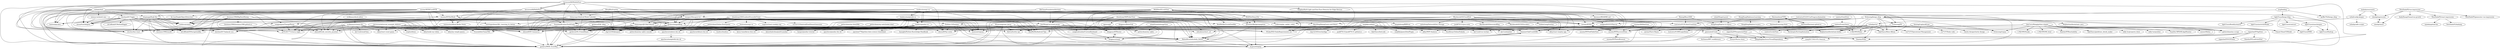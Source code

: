 digraph G {
"evilbinary/scheme-lib" -> "PLQin/FED-DailyRequirements.txt"
"evilbinary/scheme-lib" -> "q191201771/starry-night"
"evilbinary/scheme-lib" -> "RealMoMo/Android-Tips"
"evilbinary/scheme-lib" -> "elizond0/web_security_practice"
"evilbinary/scheme-lib" -> "chuchur/kui-react"
"evilbinary/scheme-lib" -> "gytdove/iOS_FriendShare"
"evilbinary/scheme-lib" -> "gytdove/WEB_GrowWay"
"evilbinary/scheme-lib" -> "kev1nzh/qinker"
"evilbinary/scheme-lib" -> "kev1nzh/vue-wechat"
"evilbinary/scheme-lib" -> "iiiCeBlink/ZSNavigationBar"
"evilbinary/scheme-lib" -> "elizond0/M-Commerce"
"evilbinary/scheme-lib" -> "jdlzy/WIFI-Analysis"
"evilbinary/scheme-lib" -> "ddzy/react-count-game"
"evilbinary/scheme-lib" -> "liweimin1996/xiaoAI"
"evilbinary/scheme-lib" -> "kev1nzh/small-koa"
"ruibaby/halo" -> "songpanpan/ChangePhone"
"ruibaby/halo" -> "leochan2017/zgjm"
"ruibaby/halo" -> "hmhuo/pip-plus"
"ruibaby/halo" -> "zhupingqi/RuiJi.Net"
"ruibaby/halo" -> "weiforce/coinex"
"ruibaby/halo" -> "leochan2017/p2pcalc-xcx"
"ruibaby/halo" -> "chuchur/kui-react"
"ruibaby/halo" -> "aizuzi/FastAdapter"
"ruibaby/halo" -> "iiiCeBlink/ZSNavigationBar"
"ruibaby/halo" -> "unseim/WYNetWork"
"ruibaby/halo" -> "matrixgardener/ML_Learning_In_Action" ["e"=1]
"ruibaby/halo" -> "liweimin1996/xiaoAI"
"ruibaby/halo" -> "q191201771/starry-night"
"ruibaby/halo" -> "weison-tech/yii2-cms"
"ruibaby/halo" -> "gytdove/WEB_GrowWay"
"weison-tech/yii2-cms" -> "weiforce/coinex"
"weison-tech/yii2-cms" -> "aizuzi/FastAdapter"
"samlss/ClockView" -> "samlss/FunnyViews"
"liweimin1996/BigDataMining" -> "liweimin1996/xiaoAI"
"liweimin1996/BigDataMining" -> "liweimin1996/liweimin1996.github.io"
"liweimin1996/BigDataMining" -> "gytdove/WEB_GrowWay"
"liweimin1996/BigDataMining" -> "elizond0/M-Commerce"
"liweimin1996/BigDataMining" -> "chuchur/kui-react"
"liweimin1996/BigDataMining" -> "elizond0/web_security_practice"
"liweimin1996/BigDataMining" -> "weiforce/coinex"
"teadocs/numpy-cn" -> "teadocs/matplotlib-cn"
"teadocs/numpy-cn" -> "teadocs/pandas-cn"
"teadocs/numpy-cn" -> "lisniuse/reqman"
"teadocs/numpy-cn" -> "fakeYanss/Hexo-Album"
"teadocs/numpy-cn" -> "BestDingSheng/Learn-and-Share"
"teadocs/numpy-cn" -> "lsxlsxxslxsl/Read-Books-Notes" ["e"=1]
"teadocs/numpy-cn" -> "gytdove/WEB_GrowWay"
"teadocs/numpy-cn" -> "petterobam/my-scrapy" ["e"=1]
"teadocs/numpy-cn" -> "unseim/WYNetWork"
"teadocs/numpy-cn" -> "gytdove/langxdBlog"
"teadocs/numpy-cn" -> "songjian925/TCPServer" ["e"=1]
"teadocs/numpy-cn" -> "HechengLi/SortingAnimation"
"teadocs/numpy-cn" -> "gytdove/iOS_FriendShare"
"teadocs/numpy-cn" -> "chenyongci/JD-Mall-Master"
"teadocs/numpy-cn" -> "Echosong/ES"
"teadocs/pandas-cn" -> "teadocs/matplotlib-cn"
"teadocs/pandas-cn" -> "teadocs/numpy-cn"
"teadocs/pandas-cn" -> "apachecn/sklearn-doc-zh" ["e"=1]
"teadocs/pandas-cn" -> "datawhalechina/joyful-pandas" ["e"=1]
"teadocs/pandas-cn" -> "hangsz/pandas-tutorial" ["e"=1]
"teadocs/pandas-cn" -> "teadocs/teadocs"
"teadocs/pandas-cn" -> "apachecn/pandas-doc-zh" ["e"=1]
"teadocs/pandas-cn" -> "apachecn/seaborn-doc-zh"
"teadocs/pandas-cn" -> "jaystone776/python-data-science-cheatsheet" ["e"=1]
"teadocs/pandas-cn" -> "liyangbit/Python-Knowledge-Handbook" ["e"=1]
"teadocs/pandas-cn" -> "keras-team/keras-docs-zh" ["e"=1]
"Yoshino-UI/Yoshino" -> "gytdove/WEB_GrowWay"
"Yoshino-UI/Yoshino" -> "MelonRice/zhihudaily_flutter"
"Yoshino-UI/Yoshino" -> "liugene/linkphp"
"Yoshino-UI/Yoshino" -> "leochan2017/p2pcalc-xcx"
"Yoshino-UI/Yoshino" -> "chg122345/jleopard"
"Yoshino-UI/Yoshino" -> "elizond0/M-Commerce"
"Yoshino-UI/Yoshino" -> "SummerOak/CrashSDK"
"Yoshino-UI/Yoshino" -> "elizond0/Vps-notes"
"Yoshino-UI/Yoshino" -> "q191201771/starry-night"
"Yoshino-UI/Yoshino" -> "lisniuse/reqman"
"sxfad/porter" -> "HechengLi/SortingAnimation"
"sxfad/porter" -> "L-WJ1995/Slider"
"sxfad/porter" -> "MaiJiantian/blockchain-kotlin"
"sxfad/porter" -> "RealMoMo/Android-Tips"
"sxfad/porter" -> "PLQin/FED-DailyRequirements.txt"
"sxfad/porter" -> "KelvinZx/sfcn-opi"
"sxfad/porter" -> "fakeYanss/Hexo-Album"
"sxfad/porter" -> "petterobam/my-scrapy" ["e"=1]
"sxfad/porter" -> "gytdove/WEB_GrowWay"
"sxfad/porter" -> "Daintly/DYKit"
"sxfad/porter" -> "pikapikapikachuuu/VisualDependency"
"sxfad/porter" -> "Chasel-Shao/CSModel" ["e"=1]
"sxfad/porter" -> "chg122345/jleopard"
"sxfad/porter" -> "jdlzy/WIFI-Analysis"
"sxfad/porter" -> "liugene/linkphp"
"evilbinary/duck-editor" -> "evilbinary/scheme-lib"
"MengRao/tcpshm" -> "gytdove/WEB_GrowWay"
"MengRao/tcpshm" -> "RealMoMo/Android-Tips"
"MengRao/tcpshm" -> "chg122345/jleopard"
"MengRao/tcpshm" -> "TraceabilityChain/TAC"
"MengRao/tcpshm" -> "liugene/linkphp"
"MengRao/tcpshm" -> "chuchur/kui-react"
"MengRao/tcpshm" -> "PLQin/FED-DailyRequirements.txt"
"MengRao/tcpshm" -> "SummerOak/CrashSDK"
"MengRao/tcpshm" -> "elizond0/web_security_practice"
"MengRao/tcpshm" -> "gytdove/langxdBlog"
"MengRao/tcpshm" -> "elizond0/M-Commerce"
"MengRao/tcpshm" -> "MelonRice/zhihudaily_flutter"
"MengRao/tcpshm" -> "liweimin1996/xiaoAI"
"MengRao/tcpshm" -> "gytdove/iOS_FriendShare"
"MengRao/tcpshm" -> "chenyongci/Android-Week-Calendar"
"duanhong169/GradientDrawableTuner" -> "matrixgardener/ML_Learning_In_Action" ["e"=1]
"duanhong169/GradientDrawableTuner" -> "sugarac/react-cnodejs.org" ["e"=1]
"duanhong169/GradientDrawableTuner" -> "lisniuse/numpy-cn"
"duanhong169/GradientDrawableTuner" -> "succlz123/AndroidPixelDimenGenerator" ["e"=1]
"duanhong169/GradientDrawableTuner" -> "petterobam/my-sqlite-console"
"duanhong169/GradientDrawableTuner" -> "chg122345/jleopard"
"duanhong169/GradientDrawableTuner" -> "MelonRice/zhihudaily_flutter"
"duanhong169/GradientDrawableTuner" -> "petterobam/Online-Powerpoint"
"duanhong169/GradientDrawableTuner" -> "gytdove/WEB_GrowWay"
"duanhong169/GradientDrawableTuner" -> "JserWang/vue-event-proxy"
"duanhong169/GradientDrawableTuner" -> "lisniuse/reqman"
"duanhong169/GradientDrawableTuner" -> "petterobam/my-sqlite"
"duanhong169/GradientDrawableTuner" -> "elizond0/M-Commerce"
"duanhong169/GradientDrawableTuner" -> "gytdove/langxdBlog"
"duanhong169/GradientDrawableTuner" -> "RealMoMo/Android-Tips"
"sxfad/config-keeper" -> "sxfad/porter"
"sxfad/config-keeper" -> "sxfad/gradle-scripts"
"BlackmodeN/iCloudDisk" -> "BlackmodeN/AwesomeBlog"
"BlackmodeN/iCloudDisk" -> "BlackmodeN/CSVEncoders"
"BlackmodeN/iCloudDisk" -> "GoldenLiang/toutiao"
"BlackmodeN/iCloudDisk" -> "MaiJiantian/blockchain-kotlin"
"BlackmodeN/iCloudDisk" -> "gytdove/WEB_GrowWay"
"BlackmodeN/iCloudDisk" -> "gytdove/iOS_FriendShare"
"BlackmodeN/iCloudDisk" -> "zsmj2017/SGI-STL-Sources"
"BlackmodeN/iCloudDisk" -> "KelvinZx/sfcn-opi"
"BlackmodeN/iCloudDisk" -> "PLQin/FED-DailyRequirements.txt"
"BlackmodeN/iCloudDisk" -> "chenyongci/JD-Mall-Master"
"BlackmodeN/iCloudDisk" -> "ddzy/react-employ-app"
"BlackmodeN/iCloudDisk" -> "liweimin1996/xiaoAI"
"BlackmodeN/iCloudDisk" -> "SummerOak/CrashSDK"
"BlackmodeN/iCloudDisk" -> "quhailong/NetworkDisk_Storage" ["e"=1]
"BlackmodeN/iCloudDisk" -> "jack870131/java-note"
"leochan2017/zgjm" -> "leochan2017/p2pcalc-xcx"
"leochan2017/zgjm" -> "chuchur/kui-react"
"leochan2017/zgjm" -> "iiiCeBlink/ZSNavigationBar"
"leochan2017/zgjm" -> "aizuzi/FastAdapter"
"leochan2017/zgjm" -> "gytdove/WEB_GrowWay"
"leochan2017/zgjm" -> "liweimin1996/xiaoAI"
"leochan2017/zgjm" -> "chg122345/jleopard"
"leochan2017/zgjm" -> "elizond0/M-Commerce"
"leochan2017/zgjm" -> "iiiCeBlink/ICMethodDigger"
"leochan2017/zgjm" -> "TraceabilityChain/TAC"
"leochan2017/zgjm" -> "weiforce/coinex"
"leochan2017/zgjm" -> "lisniuse/reqman"
"leochan2017/zgjm" -> "hmhuo/pip-plus"
"leochan2017/zgjm" -> "MelonRice/zhihudaily_flutter"
"leochan2017/zgjm" -> "q191201771/starry-night"
"zhupingqi/RuiJi.Net" -> "iiiCeBlink/ZSNavigationBar"
"zhupingqi/RuiJi.Net" -> "hmhuo/pip-plus"
"zhupingqi/RuiJi.Net" -> "chuchur/kui-react"
"zhupingqi/RuiJi.Net" -> "MelonRice/zhihudaily_flutter"
"zhupingqi/RuiJi.Net" -> "songpanpan/ChangePhone"
"zhupingqi/RuiJi.Net" -> "leochan2017/p2pcalc-xcx"
"zhupingqi/RuiJi.Net" -> "gytdove/WEB_GrowWay"
"zhupingqi/RuiJi.Net" -> "weiforce/coinex"
"zhupingqi/RuiJi.Net" -> "q191201771/starry-night"
"zhupingqi/RuiJi.Net" -> "SummerOak/CrashSDK"
"zhupingqi/RuiJi.Net" -> "elizond0/M-Commerce"
"zhupingqi/RuiJi.Net" -> "liweimin1996/xiaoAI"
"zhupingqi/RuiJi.Net" -> "elizond0/web_security_practice"
"zhupingqi/RuiJi.Net" -> "TraceabilityChain/TAC"
"zhupingqi/RuiJi.Net" -> "aizuzi/FastAdapter"
"HitChainFoundation/hitchain" -> "liugene/linkphp"
"HitChainFoundation/hitchain" -> "unseim/WYKit"
"HitChainFoundation/hitchain" -> "xiaogan18/msgserver"
"HitChainFoundation/hitchain" -> "JserWang/vue-event-proxy"
"HitChainFoundation/hitchain" -> "Jasonnor/Backpropagation"
"HitChainFoundation/hitchain" -> "gytdove/langxdBlog"
"HitChainFoundation/hitchain" -> "weiforce/coinex"
"becauseofAI/MobileFace" -> "becauseofAI/HelloFace"
"becauseofAI/MobileFace" -> "SummerOak/CrashSDK"
"becauseofAI/MobileFace" -> "liugene/linkphp"
"becauseofAI/MobileFace" -> "gytdove/WEB_GrowWay"
"becauseofAI/MobileFace" -> "xiaogan18/msgserver"
"becauseofAI/MobileFace" -> "SunshineBrother/SwiftTools"
"becauseofAI/MobileFace" -> "MelonRice/zhihudaily_flutter"
"becauseofAI/MobileFace" -> "liweimin1996/xiaoAI"
"becauseofAI/MobileFace" -> "chuchur/kui-react"
"becauseofAI/MobileFace" -> "aizuzi/FastAdapter"
"becauseofAI/MobileFace" -> "elizond0/Vps-notes"
"becauseofAI/MobileFace" -> "hmhuo/pip-plus"
"becauseofAI/MobileFace" -> "YonghaoHe/A-Light-and-Fast-Face-Detector-for-Edge-Devices" ["e"=1]
"becauseofAI/MobileFace" -> "PLQin/FED-DailyRequirements.txt"
"becauseofAI/MobileFace" -> "chenyongci/Android-Week-Calendar"
"duanhong169/PickerView" -> "dingpuyu/XTRouter"
"duanhong169/PickerView" -> "dingpuyu/xiaoji"
"duanhong169/PickerView" -> "LiuLiuLiuYC/YCAutoTrackTool"
"duanhong169/PickerView" -> "SummerOak/CrashSDK"
"duanhong169/PickerView" -> "MelonRice/zhihudaily_flutter"
"duanhong169/PickerView" -> "opensug/js"
"duanhong169/PickerView" -> "wktadmin/short_url"
"duanhong169/PickerView" -> "dingpuyu/WaterFall" ["e"=1]
"duanhong169/PickerView" -> "Yoshino-UI/Yoshino"
"duanhong169/PickerView" -> "yukasang/py_spider_codes"
"duanhong169/PickerView" -> "RealMoMo/CircleFloatBar"
"duanhong169/PickerView" -> "songpanpan/ChangePhone"
"duanhong169/PickerView" -> "unseim/WYPasswordView"
"duanhong169/PickerView" -> "conghuahuadan/CustomKeyboard"
"duanhong169/PickerView" -> "q191201771/starry-night"
"BestDingSheng/Learn-and-Share" -> "PLQin/FED-DailyRequirements.txt"
"Echosong/beego_blog" -> "Echosong/ES"
"Echosong/beego_blog" -> "Echosong/wxpay"
"Echosong/beego_blog" -> "MaiJiantian/blockchain-kotlin"
"Echosong/beego_blog" -> "HechengLi/SortingAnimation"
"Echosong/beego_blog" -> "Chasel-Shao/CSModel" ["e"=1]
"Echosong/beego_blog" -> "MaiJiantian/blockchain--java"
"Echosong/beego_blog" -> "fakeYanss/Hexo-Album"
"Echosong/beego_blog" -> "gytdove/WEB_GrowWay"
"Echosong/beego_blog" -> "lisniuse/reqman"
"Echosong/beego_blog" -> "petterobam/my-scrapy" ["e"=1]
"Echosong/beego_blog" -> "songjian925/TCPServer" ["e"=1]
"Echosong/beego_blog" -> "gytdove/iOS_FriendShare"
"Echosong/beego_blog" -> "L-WJ1995/Slider"
"Echosong/beego_blog" -> "BestDingSheng/Learn-and-Share"
"Echosong/beego_blog" -> "PLQin/FED-DailyRequirements.txt"
"HLearning/unet_keras" -> "chg122345/jleopard"
"HLearning/unet_keras" -> "gytdove/WEB_GrowWay"
"HLearning/unet_keras" -> "lisniuse/reqman"
"HLearning/unet_keras" -> "PLQin/FED-DailyRequirements.txt"
"HLearning/unet_keras" -> "RealMoMo/Android-Tips"
"HLearning/unet_keras" -> "KelvinZx/sfcn-opi"
"HLearning/unet_keras" -> "gytdove/iOS_FriendShare"
"HLearning/unet_keras" -> "TraceabilityChain/TAC"
"HLearning/unet_keras" -> "MaiJiantian/blockchain-kotlin"
"HLearning/unet_keras" -> "liugene/linkphp"
"HLearning/unet_keras" -> "elizond0/M-Commerce"
"Jasonnor/Backpropagation" -> "gytdove/WEB_GrowWay"
"Jasonnor/Backpropagation" -> "liugene/linkphp"
"SummerOak/CrashSDK" -> "MelonRice/zhihudaily_flutter"
"SummerOak/CrashSDK" -> "liugene/linkphp"
"becauseofAI/HelloFace" -> "becauseofAI/MobileFace"
"becauseofAI/HelloFace" -> "hmhuo/pip-plus"
"becauseofAI/HelloFace" -> "SummerOak/CrashSDK"
"becauseofAI/HelloFace" -> "MelonRice/zhihudaily_flutter"
"becauseofAI/HelloFace" -> "liugene/linkphp"
"becauseofAI/HelloFace" -> "chuchur/kui-react"
"becauseofAI/HelloFace" -> "gytdove/WEB_GrowWay"
"becauseofAI/HelloFace" -> "xiaogan18/msgserver"
"becauseofAI/HelloFace" -> "SunshineBrother/SwiftTools"
"becauseofAI/HelloFace" -> "Jasonnor/Backpropagation"
"becauseofAI/HelloFace" -> "aizuzi/FastAdapter"
"becauseofAI/HelloFace" -> "q191201771/starry-night"
"becauseofAI/HelloFace" -> "liweimin1996/xiaoAI"
"becauseofAI/HelloFace" -> "elizond0/M-Commerce"
"becauseofAI/HelloFace" -> "gytdove/langxdBlog"
"unseim/WYNetWork" -> "lsxlsxxslxsl/Read-Books-Notes" ["e"=1]
"unseim/WYNetWork" -> "weiforce/coinex"
"unseim/WYNetWork" -> "unseim/WYKit"
"unseim/WYNetWork" -> "aizuzi/FastAdapter"
"xiaogan18/msgserver" -> "liugene/linkphp"
"xiaogan18/msgserver" -> "SummerOak/CrashSDK"
"xiaogan18/msgserver" -> "MelonRice/zhihudaily_flutter"
"xiaogan18/msgserver" -> "gytdove/WEB_GrowWay"
"xiaogan18/msgserver" -> "chg122345/jleopard"
"xiaogan18/msgserver" -> "lisniuse/reqman"
"xiaogan18/msgserver" -> "Yoshino-UI/Yoshino"
"xiaogan18/msgserver" -> "chenyongci/JD-Mall-Master"
"xiaogan18/msgserver" -> "gytdove/iOS_FriendShare"
"xiaogan18/msgserver" -> "elizond0/Vps-notes"
"xiaogan18/msgserver" -> "elizond0/M-Commerce"
"xiaogan18/msgserver" -> "chuchur/kui-react"
"xiaogan18/msgserver" -> "gytdove/langxdBlog"
"xiaogan18/msgserver" -> "RealMoMo/Android-Tips"
"xiaogan18/msgserver" -> "leochan2017/p2pcalc-xcx"
"MQZHot/DaisyNet" -> "SunshineBrother/SwiftTools"
"MQZHot/DaisyNet" -> "Jasonnor/Backpropagation"
"MQZHot/DaisyNet" -> "MQZHot/ZCycleView"
"MQZHot/DaisyNet" -> "liangdahong/BMScan" ["e"=1]
"MQZHot/ZCycleView" -> "MQZHot/DaisyNet"
"MQZHot/ZCycleView" -> "dingpuyu/xiaoji"
"MQZHot/ZCycleView" -> "dingpuyu/XTRouter"
"MQZHot/ZCycleView" -> "RealMoMo/CircleFloatBar"
"MQZHot/ZCycleView" -> "conghuahuadan/CustomKeyboard"
"MQZHot/ZCycleView" -> "Jasonnor/README.md"
"MQZHot/ZCycleView" -> "SummerOak/CrashSDK"
"MQZHot/ZCycleView" -> "SunshineBrother/SwiftTools"
"MQZHot/ZCycleView" -> "JserWang/vue-event-proxy"
"MQZHot/ZCycleView" -> "elizond0/M-Commerce"
"MQZHot/ZCycleView" -> "weiforce/coinex"
"MQZHot/ZCycleView" -> "liugene/linkphp"
"MQZHot/ZCycleView" -> "gytdove/WEB_GrowWay"
"MQZHot/ZCycleView" -> "wktadmin/short_url"
"MQZHot/ZCycleView" -> "unseim/WYKit"
"Baiang/ReactSSR" -> "LiuLiuLiuYC/YCAutoTrackTool"
"Baiang/ReactSSR" -> "yukasang/py_spider_codes"
"Baiang/ReactSSR" -> "HongHongMak/we-to-mjava"
"Echosong/ES" -> "MaiJiantian/blockchain-kotlin"
"Echosong/ES" -> "Echosong/wxpay"
"HongHongMak/moocLearning" -> "HongHongMak/we-to-java"
"HongHongMak/moocLearning" -> "HongHongMak/we-to-mjava"
"JserWang/vue-event-proxy" -> "liugene/linkphp"
"JserWang/vue-event-proxy" -> "elizond0/M-Commerce"
"JserWang/vue-event-proxy" -> "gytdove/WEB_GrowWay"
"JserWang/vue-event-proxy" -> "petterobam/my-sqlite"
"JserWang/vue-event-proxy" -> "SummerOak/CrashSDK"
"JserWang/vue-event-proxy" -> "dingpuyu/xiaoji"
"JserWang/vue-event-proxy" -> "conghuahuadan/CustomKeyboard"
"JserWang/vue-event-proxy" -> "dingpuyu/XTRouter"
"JserWang/vue-event-proxy" -> "chuchur/kui-react"
"JserWang/vue-event-proxy" -> "MelonRice/zhihudaily_flutter"
"JserWang/vue-event-proxy" -> "elizond0/Vps-notes"
"JserWang/vue-event-proxy" -> "petterobam/my-sqlite-console"
"JserWang/vue-event-proxy" -> "wktadmin/short_url"
"JserWang/vue-event-proxy" -> "elizond0/web_security_practice"
"JserWang/vue-event-proxy" -> "chg122345/jleopard"
"LiuLiuLiuYC/LYCCarProgressAnimation" -> "LiuLiuLiuYC/RNLoginDemo"
"LiuLiuLiuYC/LYCCarProgressAnimation" -> "LiuLiuLiuYC/YCAutoTrackTool"
"LiuLiuLiuYC/YCAutoTrackTool" -> "LiuLiuLiuYC/RNLoginDemo"
"MelonRice/zhihudaily_flutter" -> "liugene/linkphp"
"MelonRice/zhihudaily_flutter" -> "SummerOak/CrashSDK"
"MelonRice/zhihudaily_flutter" -> "gytdove/WEB_GrowWay"
"SunshineBrother/SwiftTools" -> "SummerOak/CrashSDK"
"SunshineBrother/SwiftTools" -> "MelonRice/zhihudaily_flutter"
"SunshineBrother/SwiftTools" -> "liugene/linkphp"
"SunshineBrother/SwiftTools" -> "gytdove/WEB_GrowWay"
"SunshineBrother/SwiftTools" -> "chg122345/jleopard"
"SunshineBrother/SwiftTools" -> "q191201771/starry-night"
"SunshineBrother/SwiftTools" -> "elizond0/M-Commerce"
"SunshineBrother/SwiftTools" -> "elizond0/Vps-notes"
"SunshineBrother/SwiftTools" -> "gytdove/iOS_FriendShare"
"SunshineBrother/SwiftTools" -> "liweimin1996/xiaoAI"
"SunshineBrother/SwiftTools" -> "chuchur/kui-react"
"SunshineBrother/SwiftTools" -> "elizond0/web_security_practice"
"SunshineBrother/SwiftTools" -> "leochan2017/p2pcalc-xcx"
"SunshineBrother/SwiftTools" -> "KelvinZx/sfcn-opi"
"SunshineBrother/SwiftTools" -> "PLQin/FED-DailyRequirements.txt"
"chenyongci/Android-Week-Calendar" -> "gytdove/WEB_GrowWay"
"chenyongci/Android-Week-Calendar" -> "chg122345/jleopard"
"chenyongci/Android-Week-Calendar" -> "chenyongci/JD-Mall-Master"
"chenyongci/Android-Week-Calendar" -> "liugene/linkphp"
"chenyongci/Android-Week-Calendar" -> "elizond0/M-Commerce"
"chenyongci/Android-Week-Calendar" -> "elizond0/web_security_practice"
"chenyongci/Android-Week-Calendar" -> "lisniuse/reqman"
"chenyongci/Android-Week-Calendar" -> "gytdove/iOS_FriendShare"
"chenyongci/Android-Week-Calendar" -> "gytdove/langxdBlog"
"chenyongci/Android-Week-Calendar" -> "MelonRice/zhihudaily_flutter"
"chenyongci/Android-Week-Calendar" -> "liweimin1996/xiaoAI"
"chenyongci/Android-Week-Calendar" -> "TraceabilityChain/TAC"
"chenyongci/Android-Week-Calendar" -> "RealMoMo/Android-Tips"
"chenyongci/Android-Week-Calendar" -> "q191201771/starry-night"
"chenyongci/JD-Mall-Master" -> "gytdove/WEB_GrowWay"
"chenyongci/JD-Mall-Master" -> "gytdove/iOS_FriendShare"
"chenyongci/JD-Mall-Master" -> "elizond0/web_security_practice"
"chenyongci/JD-Mall-Master" -> "chg122345/jleopard"
"chenyongci/JD-Mall-Master" -> "elizond0/Vps-notes"
"conghuahuadan/CustomKeyboard" -> "dingpuyu/xiaoji"
"dingpuyu/XTRouter" -> "dingpuyu/xiaoji"
"dingpuyu/xiaoji" -> "dingpuyu/XTRouter"
"gytdove/PHP_Blog" -> "gytdove/iOS_FriendShare"
"gytdove/langxdBlog" -> "gytdove/WEB_GrowWay"
"gytdove/langxdBlog" -> "gytdove/iOS_FriendShare"
"gytdove/langxdBlog" -> "elizond0/M-Commerce"
"gytdove/langxdBlog" -> "chg122345/jleopard"
"gytdove/langxdBlog" -> "lisniuse/reqman"
"gytdove/langxdBlog" -> "elizond0/Vps-notes"
"jiaruncao/adversial_example_defense" -> "gytdove/WEB_GrowWay"
"jiaruncao/adversial_example_defense" -> "ddzy/react-employ-app"
"jiaruncao/adversial_example_defense" -> "ddzy/react-count-game"
"jiaruncao/adversial_example_defense" -> "elizond0/web_security_practice"
"jiaruncao/adversial_example_defense" -> "elizond0/Vps-notes"
"jiaruncao/adversial_example_defense" -> "gytdove/iOS_FriendShare"
"jiaruncao/adversial_example_defense" -> "PLQin/FED-DailyRequirements.txt"
"jiaruncao/adversial_example_defense" -> "ddzy/my-simple-jquery"
"jiaruncao/adversial_example_defense" -> "siegluo/demo"
"jiaruncao/adversial_example_defense" -> "KelvinZx/sfcn-opi"
"jiaruncao/adversial_example_defense" -> "iiiCeBlink/ZSNavigationBar"
"jiaruncao/adversial_example_defense" -> "ddzy/make-my-redux"
"jiaruncao/adversial_example_defense" -> "elizond0/M-Commerce"
"limxing/LaplaceKLine" -> "rui7157/Operational-Management"
"limxing/LaplaceKLine" -> "rui7157/Daily-code"
"limxing/LaplaceKLine" -> "clarity-design/clarity-design"
"limxing/LaplaceKLine" -> "kev1nzh/qinker"
"limxing/LaplaceKLine" -> "kev1nzh/vue-wechat"
"lisniuse/numpy-cn" -> "petterobam/my-sqlite-console"
"petterobam/Online-Powerpoint" -> "petterobam/my-sqlite-console"
"petterobam/my-html2file" -> "petterobam/my-sqlite-console"
"petterobam/my-mds2index.html" -> "petterobam/my-sqlite-console"
"samlss/FunnyViews" -> "samlss/LovelyView"
"samlss/FunnyViews" -> "geminate/d-tools"
"samlss/FunnyViews" -> "L-WJ1995/Slider"
"samlss/FunnyViews" -> "fakeYanss/Hexo-Album"
"samlss/FunnyViews" -> "RealMoMo/Android-Tips"
"samlss/FunnyViews" -> "gytdove/WEB_GrowWay"
"samlss/FunnyViews" -> "pikapikapikachuuu/VisualDependency"
"samlss/FunnyViews" -> "elizond0/Vps-notes"
"samlss/FunnyViews" -> "rui7157/Operational-Management"
"songpanpan/ChangePhone" -> "iiiCeBlink/ZSNavigationBar"
"songpanpan/ChangePhone" -> "q191201771/starry-night"
"songpanpan/ChangePhone" -> "elizond0/web_security_practice"
"unseim/WYIDCardOCR" -> "unseim/WYKit"
"unseim/WYIDCardOCR" -> "unseim/WYNetWork"
"unseim/WYIDCardOCR" -> "unseim/WYPasswordView"
"unseim/WYIDCardOCR" -> "Ao-Lee/SingleObjectDetection" ["e"=1]
"unseim/WYIDCardOCR" -> "zhupingqi/RuiJi.Net"
"unseim/WYIDCardOCR" -> "gytdove/WEB_GrowWay"
"unseim/WYIDCardOCR" -> "RealMoMo/Android-Tips"
"unseim/WYIDCardOCR" -> "MelonRice/zhihudaily_flutter"
"unseim/WYIDCardOCR" -> "elizond0/M-Commerce"
"unseim/WYIDCardOCR" -> "elizond0/web_security_practice"
"unseim/WYIDCardOCR" -> "liweimin1996/xiaoAI"
"unseim/WYIDCardOCR" -> "chuchur/kui-react"
"unseim/WYIDCardOCR" -> "chg122345/jleopard"
"unseim/WYIDCardOCR" -> "gytdove/iOS_FriendShare"
"unseim/WYIDCardOCR" -> "weiforce/coinex"
"unseim/WYKit" -> "unseim/WYPasswordView"
"unseim/WYKit" -> "unseim/WYNetWork"
"unseim/WYKit" -> "SummerOak/CrashSDK"
"unseim/WYPasswordView" -> "unseim/WYPhotoBrowser"
"unseim/WYPasswordView" -> "unseim/WYKit"
"unseim/WYPhotoBrowser" -> "unseim/WYPasswordView"
"zolad/ShapeLayout" -> "HongHongMak/we-to-mjava"
"zolad/ZoomInImageView" -> "petterobam/my-sqlite"
"jicg/liteblog" -> "Echosong/beego_blog"
"jicg/liteblog" -> "griffin702/beego_blog"
"jicg/liteblog" -> "lightTrace/beego-blog"
"NewDadaFE/vue-impression" -> "shenlq/impression"
"NewDadaFE/vue-impression" -> "NewDadaFE/generator-vue-impression"
"NewDadaFE/vue-impression" -> "shenlq/smart"
"NewDadaFE/vue-impression" -> "AndyZhangChuan/vue-growth"
"NewDadaFE/vue-impression" -> "NewDadaFE/react-impression"
"teadocs/matplotlib-cn" -> "teadocs/pandas-cn"
"teadocs/matplotlib-cn" -> "teadocs/numpy-cn"
"teadocs/matplotlib-cn" -> "teadocs/teadocs"
"teadocs/matplotlib-cn" -> "apachecn/sklearn-doc-zh" ["e"=1]
"teadocs/matplotlib-cn" -> "apachecn/seaborn-doc-zh"
"geminate/d-tools" -> "burhanxz/RPC-middleware"
"geminate/d-tools" -> "DostylcWu/ssr-linux"
"geminate/d-tools" -> "Daintly/DYKit"
"geminate/d-tools" -> "pikapikapikachuuu/VisualDependency"
"weijhfly/rolldate" -> "weijhfly/jqueryDatePlugin"
"weijhfly/rolldate" -> "pikapikapikachuuu/VisualDependency"
"weijhfly/rolldate" -> "gytdove/WEB_GrowWay"
"weijhfly/rolldate" -> "Daintly/DYKit"
"weijhfly/rolldate" -> "HechengLi/SortingAnimation"
"weijhfly/rolldate" -> "L-WJ1995/Slider"
"weijhfly/rolldate" -> "SunAlwaysOnline/Sukeda" ["e"=1]
"weijhfly/rolldate" -> "geminate/d-tools"
"weijhfly/rolldate" -> "chg122345/wechatApp"
"weijhfly/rolldate" -> "jack870131/jack870131.github.io" ["e"=1]
"weijhfly/rolldate" -> "KelvinZx/sfcn-opi"
"weijhfly/rolldate" -> "jdlzy/WIFI-Analysis"
"weijhfly/rolldate" -> "lisniuse/reqman"
"weijhfly/rolldate" -> "fakeYanss/leetcode"
"weijhfly/rolldate" -> "RealMoMo/Android-Tips"
"JimCurryWang/python-shopee" -> "Daintly/DYReachability"
"JimCurryWang/python-shopee" -> "Daintly/DYKit"
"JimCurryWang/python-shopee" -> "fakeYanss/geektime_ebook_maker"
"JimCurryWang/python-shopee" -> "ddzy/react-count-game"
"JimCurryWang/python-shopee" -> "eddy-hu/property-show"
"JimCurryWang/python-shopee" -> "eddy-hu/quizbee"
"JimCurryWang/python-shopee" -> "TuanDai-MPD/HLAppMonitor"
"JimCurryWang/python-shopee" -> "ooooor/Helios"
"JimCurryWang/python-shopee" -> "ddzy/react-employ-app"
"JimCurryWang/python-shopee" -> "L-WJ1995/Snake"
"JimCurryWang/python-shopee" -> "Echosong/wxpay"
"JimCurryWang/python-shopee" -> "L-WJ1995/MI_html"
"imdada/overwatch" -> "shenlq/impression"
"imdada/overwatch" -> "sxfad/config-keeper"
"apachecn/seaborn-doc-zh" -> "apachecn/matplotlib-doc-zh" ["e"=1]
"ripperhe/ZYTagView" -> "ripperhe/ZYGCDTimer"
"ripperhe/ZYTagView" -> "Daintly/DYLoadviewHud"
"ripperhe/ZYTagView" -> "Daintly/DYKit"
"ripperhe/ZYTagView" -> "pikapikapikachuuu/VisualDependency"
"ripperhe/ZYTagView" -> "zsmj2017/SGI-STL-Sources"
"unseim/WKWebView" -> "unseim/WYFoldTableView"
"unseim/WKWebView" -> "unseim/WYPasswordView"
"unseim/WYFoldTableView" -> "unseim/WKWebView"
"ripperhe/ZYSuspensionView" -> "pikapikapikachuuu/VisualDependency"
"ripperhe/ZYSuspensionView" -> "Daintly/DYKit"
"ripperhe/ZYSuspensionView" -> "DostylcWu/ssr-linux"
"Harlonxl/minFTPD" -> "Harlonxl/Harlonxl.github.io"
"Harlonxl/minFTPD" -> "Harlonxl/Learning-Note"
"Harlonxl/minFTPD" -> "unseim/WYPasswordView"
"Harlonxl/minFTPD" -> "unseim/WYKit"
"NewDadaFE/react-impression" -> "NewDadaFE/dadamp"
"NewDadaFE/react-impression" -> "wjeek/qupload-bin"
"lightTrace/beego-blog" -> "lightTrace/DWR"
"lightTrace/beego-blog" -> "lightTrace/Hadoop"
"lightTrace/beego-blog" -> "lightTrace/contract"
"lightTrace/beego-blog" -> "lightTrace/BookSystemV2"
"lightTrace/beego-blog" -> "lightTrace/activititModel"
"lightTrace/beego-blog" -> "lightTrace/xiaochengxu"
"shenlq/impression" -> "shenlq/smart"
"shenlq/smart" -> "shenlq/impression"
"lightTrace/xiaochengxu" -> "lightTrace/DWR"
"lightTrace/xiaochengxu" -> "lightTrace/Hadoop"
"Harlonxl/Harlonxl.github.io" -> "Harlonxl/minFTPD"
"Harlonxl/Harlonxl.github.io" -> "sjwwjs/Naive-Bayes"
"evilbinary/scheme-lib" ["l"="-33.539,-15.835"]
"PLQin/FED-DailyRequirements.txt" ["l"="-33.6,-15.822"]
"q191201771/starry-night" ["l"="-33.556,-15.909"]
"RealMoMo/Android-Tips" ["l"="-33.596,-15.84"]
"elizond0/web_security_practice" ["l"="-33.55,-15.87"]
"chuchur/kui-react" ["l"="-33.58,-15.897"]
"gytdove/iOS_FriendShare" ["l"="-33.578,-15.838"]
"gytdove/WEB_GrowWay" ["l"="-33.577,-15.858"]
"kev1nzh/qinker" ["l"="-33.487,-15.779"]
"kev1nzh/vue-wechat" ["l"="-33.478,-15.791"]
"iiiCeBlink/ZSNavigationBar" ["l"="-33.549,-15.897"]
"elizond0/M-Commerce" ["l"="-33.56,-15.879"]
"jdlzy/WIFI-Analysis" ["l"="-33.613,-15.809"]
"ddzy/react-count-game" ["l"="-33.572,-15.761"]
"liweimin1996/xiaoAI" ["l"="-33.593,-15.888"]
"kev1nzh/small-koa" ["l"="-33.493,-15.822"]
"ruibaby/halo" ["l"="-33.6,-15.948"]
"songpanpan/ChangePhone" ["l"="-33.546,-15.941"]
"leochan2017/zgjm" ["l"="-33.592,-15.91"]
"hmhuo/pip-plus" ["l"="-33.636,-15.923"]
"zhupingqi/RuiJi.Net" ["l"="-33.585,-15.919"]
"weiforce/coinex" ["l"="-33.569,-15.956"]
"leochan2017/p2pcalc-xcx" ["l"="-33.604,-15.921"]
"aizuzi/FastAdapter" ["l"="-33.624,-15.941"]
"unseim/WYNetWork" ["l"="-33.573,-15.939"]
"matrixgardener/ML_Learning_In_Action" ["l"="8.588,17.663"]
"weison-tech/yii2-cms" ["l"="-33.624,-15.983"]
"samlss/ClockView" ["l"="-33.584,-15.701"]
"samlss/FunnyViews" ["l"="-33.596,-15.776"]
"liweimin1996/BigDataMining" ["l"="-33.556,-15.925"]
"liweimin1996/liweimin1996.github.io" ["l"="-33.519,-15.984"]
"teadocs/numpy-cn" ["l"="-33.56,-15.781"]
"teadocs/matplotlib-cn" ["l"="-33.511,-15.723"]
"teadocs/pandas-cn" ["l"="-33.531,-15.706"]
"lisniuse/reqman" ["l"="-33.586,-15.829"]
"fakeYanss/Hexo-Album" ["l"="-33.606,-15.79"]
"BestDingSheng/Learn-and-Share" ["l"="-33.592,-15.754"]
"lsxlsxxslxsl/Read-Books-Notes" ["l"="-35.073,-17.285"]
"petterobam/my-scrapy" ["l"="-35.016,-17.312"]
"gytdove/langxdBlog" ["l"="-33.554,-15.853"]
"songjian925/TCPServer" ["l"="-35.192,-17.175"]
"HechengLi/SortingAnimation" ["l"="-33.624,-15.789"]
"chenyongci/JD-Mall-Master" ["l"="-33.57,-15.827"]
"Echosong/ES" ["l"="-33.62,-15.745"]
"apachecn/sklearn-doc-zh" ["l"="24.121,31.203"]
"datawhalechina/joyful-pandas" ["l"="24.225,31.153"]
"hangsz/pandas-tutorial" ["l"="15.974,5.815"]
"teadocs/teadocs" ["l"="-33.513,-15.676"]
"apachecn/pandas-doc-zh" ["l"="23.997,31.462"]
"apachecn/seaborn-doc-zh" ["l"="-33.489,-15.69"]
"jaystone776/python-data-science-cheatsheet" ["l"="24.18,31.233"]
"liyangbit/Python-Knowledge-Handbook" ["l"="15.612,5.894"]
"keras-team/keras-docs-zh" ["l"="23.931,31.224"]
"Yoshino-UI/Yoshino" ["l"="-33.545,-15.882"]
"MelonRice/zhihudaily_flutter" ["l"="-33.562,-15.891"]
"liugene/linkphp" ["l"="-33.574,-15.885"]
"chg122345/jleopard" ["l"="-33.568,-15.858"]
"SummerOak/CrashSDK" ["l"="-33.568,-15.901"]
"elizond0/Vps-notes" ["l"="-33.562,-15.843"]
"sxfad/porter" ["l"="-33.64,-15.821"]
"L-WJ1995/Slider" ["l"="-33.65,-15.781"]
"MaiJiantian/blockchain-kotlin" ["l"="-33.634,-15.8"]
"KelvinZx/sfcn-opi" ["l"="-33.618,-15.83"]
"Daintly/DYKit" ["l"="-33.68,-15.764"]
"pikapikapikachuuu/VisualDependency" ["l"="-33.672,-15.78"]
"Chasel-Shao/CSModel" ["l"="-35.161,-17.253"]
"evilbinary/duck-editor" ["l"="-33.462,-15.811"]
"MengRao/tcpshm" ["l"="-33.598,-15.867"]
"TraceabilityChain/TAC" ["l"="-33.633,-15.885"]
"chenyongci/Android-Week-Calendar" ["l"="-33.588,-15.858"]
"duanhong169/GradientDrawableTuner" ["l"="-33.518,-15.856"]
"sugarac/react-cnodejs.org" ["l"="8.613,17.672"]
"lisniuse/numpy-cn" ["l"="-33.454,-15.844"]
"succlz123/AndroidPixelDimenGenerator" ["l"="8.561,17.594"]
"petterobam/my-sqlite-console" ["l"="-33.463,-15.861"]
"petterobam/Online-Powerpoint" ["l"="-33.478,-15.848"]
"JserWang/vue-event-proxy" ["l"="-33.522,-15.885"]
"petterobam/my-sqlite" ["l"="-33.466,-15.879"]
"sxfad/config-keeper" ["l"="-33.768,-15.84"]
"sxfad/gradle-scripts" ["l"="-33.795,-15.847"]
"BlackmodeN/iCloudDisk" ["l"="-33.634,-15.845"]
"BlackmodeN/AwesomeBlog" ["l"="-33.692,-15.864"]
"BlackmodeN/CSVEncoders" ["l"="-33.673,-15.873"]
"GoldenLiang/toutiao" ["l"="-33.679,-15.843"]
"zsmj2017/SGI-STL-Sources" ["l"="-33.692,-15.813"]
"ddzy/react-employ-app" ["l"="-33.61,-15.767"]
"quhailong/NetworkDisk_Storage" ["l"="0.894,17.835"]
"jack870131/java-note" ["l"="-33.671,-15.857"]
"iiiCeBlink/ICMethodDigger" ["l"="-33.6,-15.987"]
"HitChainFoundation/hitchain" ["l"="-33.535,-15.921"]
"unseim/WYKit" ["l"="-33.543,-15.96"]
"xiaogan18/msgserver" ["l"="-33.582,-15.873"]
"Jasonnor/Backpropagation" ["l"="-33.529,-15.898"]
"becauseofAI/MobileFace" ["l"="-33.616,-15.882"]
"becauseofAI/HelloFace" ["l"="-33.608,-15.902"]
"SunshineBrother/SwiftTools" ["l"="-33.568,-15.873"]
"YonghaoHe/A-Light-and-Fast-Face-Detector-for-Edge-Devices" ["l"="35.023,33.305"]
"duanhong169/PickerView" ["l"="-33.507,-15.95"]
"dingpuyu/XTRouter" ["l"="-33.477,-15.918"]
"dingpuyu/xiaoji" ["l"="-33.491,-15.918"]
"LiuLiuLiuYC/YCAutoTrackTool" ["l"="-33.455,-16.01"]
"opensug/js" ["l"="-33.452,-15.979"]
"wktadmin/short_url" ["l"="-33.499,-15.93"]
"dingpuyu/WaterFall" ["l"="15.692,-35.958"]
"yukasang/py_spider_codes" ["l"="-33.477,-16.006"]
"RealMoMo/CircleFloatBar" ["l"="-33.481,-15.956"]
"unseim/WYPasswordView" ["l"="-33.543,-15.988"]
"conghuahuadan/CustomKeyboard" ["l"="-33.485,-15.932"]
"Echosong/beego_blog" ["l"="-33.629,-15.77"]
"Echosong/wxpay" ["l"="-33.644,-15.726"]
"MaiJiantian/blockchain--java" ["l"="-33.624,-15.718"]
"HLearning/unet_keras" ["l"="-33.61,-15.848"]
"MQZHot/DaisyNet" ["l"="-33.489,-15.892"]
"MQZHot/ZCycleView" ["l"="-33.513,-15.915"]
"liangdahong/BMScan" ["l"="9.498,19.946"]
"Jasonnor/README.md" ["l"="-33.45,-15.933"]
"Baiang/ReactSSR" ["l"="-33.448,-16.046"]
"HongHongMak/we-to-mjava" ["l"="-33.423,-16.087"]
"HongHongMak/moocLearning" ["l"="-33.42,-16.117"]
"HongHongMak/we-to-java" ["l"="-33.415,-16.139"]
"LiuLiuLiuYC/LYCCarProgressAnimation" ["l"="-33.424,-16.018"]
"LiuLiuLiuYC/RNLoginDemo" ["l"="-33.435,-16.029"]
"gytdove/PHP_Blog" ["l"="-33.515,-15.813"]
"jiaruncao/adversial_example_defense" ["l"="-33.56,-15.816"]
"ddzy/my-simple-jquery" ["l"="-33.51,-15.786"]
"siegluo/demo" ["l"="-33.527,-15.793"]
"ddzy/make-my-redux" ["l"="-33.529,-15.772"]
"limxing/LaplaceKLine" ["l"="-33.457,-15.753"]
"rui7157/Operational-Management" ["l"="-33.517,-15.753"]
"rui7157/Daily-code" ["l"="-33.428,-15.726"]
"clarity-design/clarity-design" ["l"="-33.42,-15.748"]
"petterobam/my-html2file" ["l"="-33.415,-15.851"]
"petterobam/my-mds2index.html" ["l"="-33.43,-15.866"]
"samlss/LovelyView" ["l"="-33.584,-15.728"]
"geminate/d-tools" ["l"="-33.667,-15.752"]
"unseim/WYIDCardOCR" ["l"="-33.569,-15.912"]
"Ao-Lee/SingleObjectDetection" ["l"="-35.153,-17.152"]
"unseim/WYPhotoBrowser" ["l"="-33.551,-16.013"]
"zolad/ShapeLayout" ["l"="-33.398,-16.103"]
"zolad/ZoomInImageView" ["l"="-33.415,-15.892"]
"jicg/liteblog" ["l"="-33.713,-15.69"]
"griffin702/beego_blog" ["l"="-33.745,-15.676"]
"lightTrace/beego-blog" ["l"="-33.748,-15.646"]
"NewDadaFE/vue-impression" ["l"="-33.95,-15.86"]
"shenlq/impression" ["l"="-33.906,-15.856"]
"NewDadaFE/generator-vue-impression" ["l"="-33.961,-15.879"]
"shenlq/smart" ["l"="-33.926,-15.857"]
"AndyZhangChuan/vue-growth" ["l"="-33.965,-15.843"]
"NewDadaFE/react-impression" ["l"="-33.989,-15.864"]
"burhanxz/RPC-middleware" ["l"="-33.685,-15.718"]
"DostylcWu/ssr-linux" ["l"="-33.701,-15.732"]
"weijhfly/rolldate" ["l"="-33.657,-15.804"]
"weijhfly/jqueryDatePlugin" ["l"="-33.716,-15.808"]
"SunAlwaysOnline/Sukeda" ["l"="-35.104,-17.35"]
"chg122345/wechatApp" ["l"="-33.697,-15.793"]
"jack870131/jack870131.github.io" ["l"="-35.053,-17.298"]
"fakeYanss/leetcode" ["l"="-33.703,-15.826"]
"JimCurryWang/python-shopee" ["l"="-33.638,-15.696"]
"Daintly/DYReachability" ["l"="-33.668,-15.683"]
"fakeYanss/geektime_ebook_maker" ["l"="-33.629,-15.672"]
"eddy-hu/property-show" ["l"="-33.616,-15.664"]
"eddy-hu/quizbee" ["l"="-33.668,-15.665"]
"TuanDai-MPD/HLAppMonitor" ["l"="-33.632,-15.65"]
"ooooor/Helios" ["l"="-33.653,-15.677"]
"L-WJ1995/Snake" ["l"="-33.655,-15.648"]
"L-WJ1995/MI_html" ["l"="-33.644,-15.665"]
"imdada/overwatch" ["l"="-33.85,-15.849"]
"apachecn/matplotlib-doc-zh" ["l"="24.022,31.506"]
"ripperhe/ZYTagView" ["l"="-33.723,-15.776"]
"ripperhe/ZYGCDTimer" ["l"="-33.76,-15.757"]
"Daintly/DYLoadviewHud" ["l"="-33.756,-15.779"]
"unseim/WKWebView" ["l"="-33.56,-16.035"]
"unseim/WYFoldTableView" ["l"="-33.566,-16.055"]
"ripperhe/ZYSuspensionView" ["l"="-33.707,-15.75"]
"Harlonxl/minFTPD" ["l"="-33.53,-16.022"]
"Harlonxl/Harlonxl.github.io" ["l"="-33.518,-16.045"]
"Harlonxl/Learning-Note" ["l"="-33.534,-16.051"]
"NewDadaFE/dadamp" ["l"="-34.01,-15.871"]
"wjeek/qupload-bin" ["l"="-34.006,-15.855"]
"lightTrace/DWR" ["l"="-33.756,-15.633"]
"lightTrace/Hadoop" ["l"="-33.766,-15.641"]
"lightTrace/contract" ["l"="-33.74,-15.629"]
"lightTrace/BookSystemV2" ["l"="-33.751,-15.624"]
"lightTrace/activititModel" ["l"="-33.77,-15.65"]
"lightTrace/xiaochengxu" ["l"="-33.767,-15.628"]
"sjwwjs/Naive-Bayes" ["l"="-33.513,-16.065"]
}